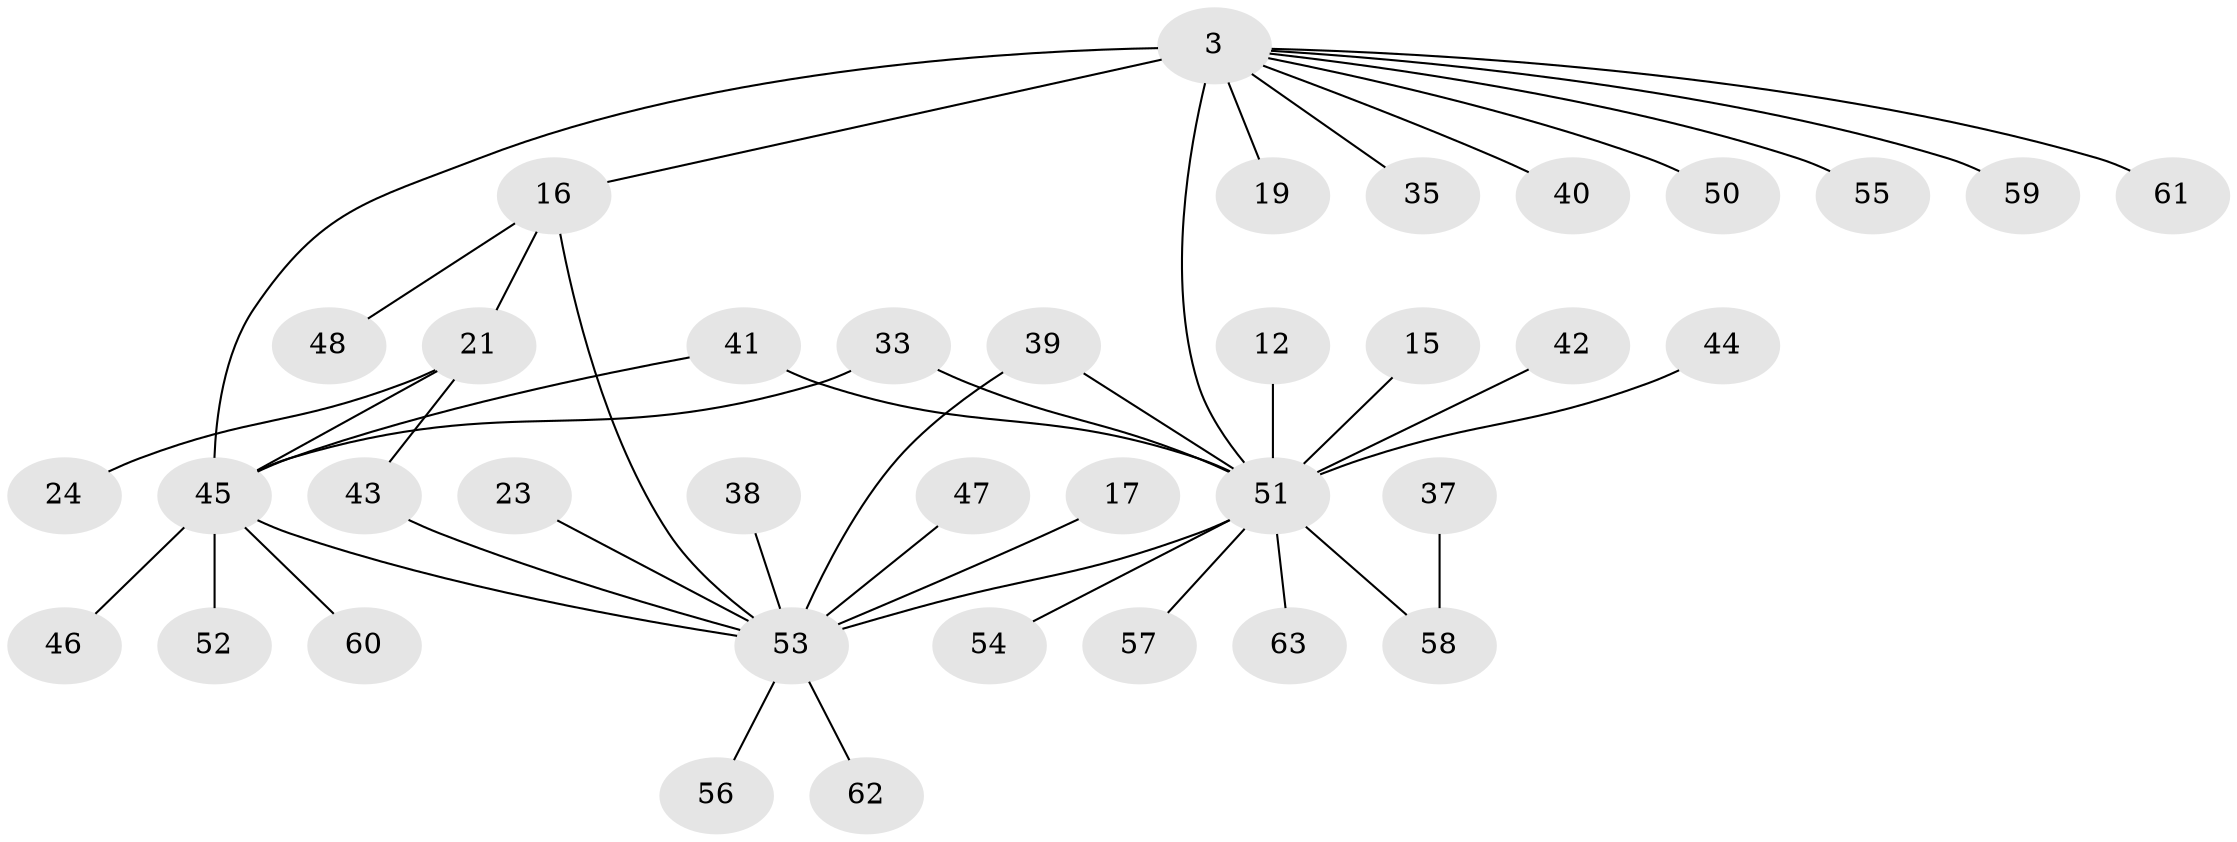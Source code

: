 // original degree distribution, {5: 0.031746031746031744, 2: 0.23809523809523808, 18: 0.015873015873015872, 3: 0.12698412698412698, 15: 0.015873015873015872, 11: 0.015873015873015872, 6: 0.031746031746031744, 1: 0.47619047619047616, 9: 0.015873015873015872, 7: 0.015873015873015872, 4: 0.015873015873015872}
// Generated by graph-tools (version 1.1) at 2025/51/03/04/25 21:51:55]
// undirected, 37 vertices, 43 edges
graph export_dot {
graph [start="1"]
  node [color=gray90,style=filled];
  3;
  12;
  15;
  16 [super="+1+5"];
  17;
  19;
  21 [super="+13"];
  23;
  24;
  33 [super="+29"];
  35 [super="+22"];
  37;
  38 [super="+32"];
  39 [super="+36"];
  40;
  41 [super="+25"];
  42;
  43;
  44;
  45 [super="+10+18"];
  46;
  47;
  48;
  50;
  51 [super="+28+27"];
  52;
  53 [super="+9"];
  54;
  55 [super="+49"];
  56;
  57 [super="+30"];
  58 [super="+34"];
  59;
  60;
  61;
  62;
  63;
  3 -- 16 [weight=2];
  3 -- 19;
  3 -- 40;
  3 -- 50;
  3 -- 51 [weight=3];
  3 -- 59;
  3 -- 61;
  3 -- 45 [weight=2];
  3 -- 35;
  3 -- 55;
  12 -- 51;
  15 -- 51;
  16 -- 21 [weight=2];
  16 -- 53;
  16 -- 48;
  17 -- 53;
  21 -- 24;
  21 -- 43;
  21 -- 45 [weight=2];
  23 -- 53;
  33 -- 45;
  33 -- 51 [weight=2];
  37 -- 58;
  38 -- 53 [weight=2];
  39 -- 51;
  39 -- 53;
  41 -- 51;
  41 -- 45;
  42 -- 51;
  43 -- 53;
  44 -- 51;
  45 -- 53;
  45 -- 52;
  45 -- 46;
  45 -- 60;
  47 -- 53;
  51 -- 54;
  51 -- 53 [weight=3];
  51 -- 63;
  51 -- 57;
  51 -- 58;
  53 -- 56;
  53 -- 62;
}
